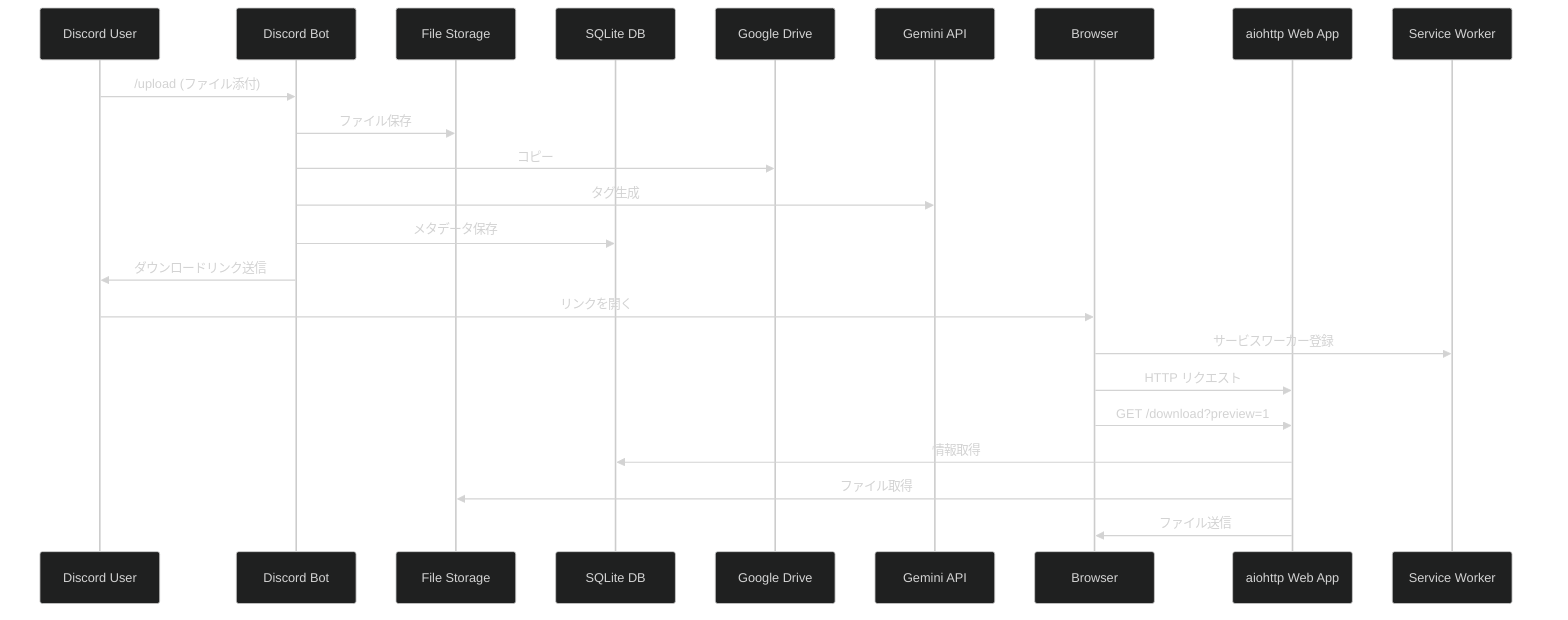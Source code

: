 %%{init: {'theme': 'dark'}}%%
%% Web Dcloud Server シーケンス図 (全体)
sequenceDiagram
    participant User as Discord User
    participant Bot as Discord Bot
    participant Files as File Storage
    participant DB as SQLite DB
    participant Drive as Google Drive
    participant Gemini as Gemini API
    participant Browser as Browser
    participant Web as aiohttp Web App
    participant SW as Service Worker

    User->>Bot: /upload (ファイル添付)
    Bot->>Files: ファイル保存
    Bot->>Drive: コピー
    Bot->>Gemini: タグ生成
    Bot->>DB: メタデータ保存
    Bot->>User: ダウンロードリンク送信
    User->>Browser: リンクを開く
    Browser->>SW: サービスワーカー登録
    Browser->>Web: HTTP リクエスト
    Browser->>Web: GET /download?preview=1
    Web->>DB: 情報取得
    Web->>Files: ファイル取得
    Web->>Browser: ファイル送信